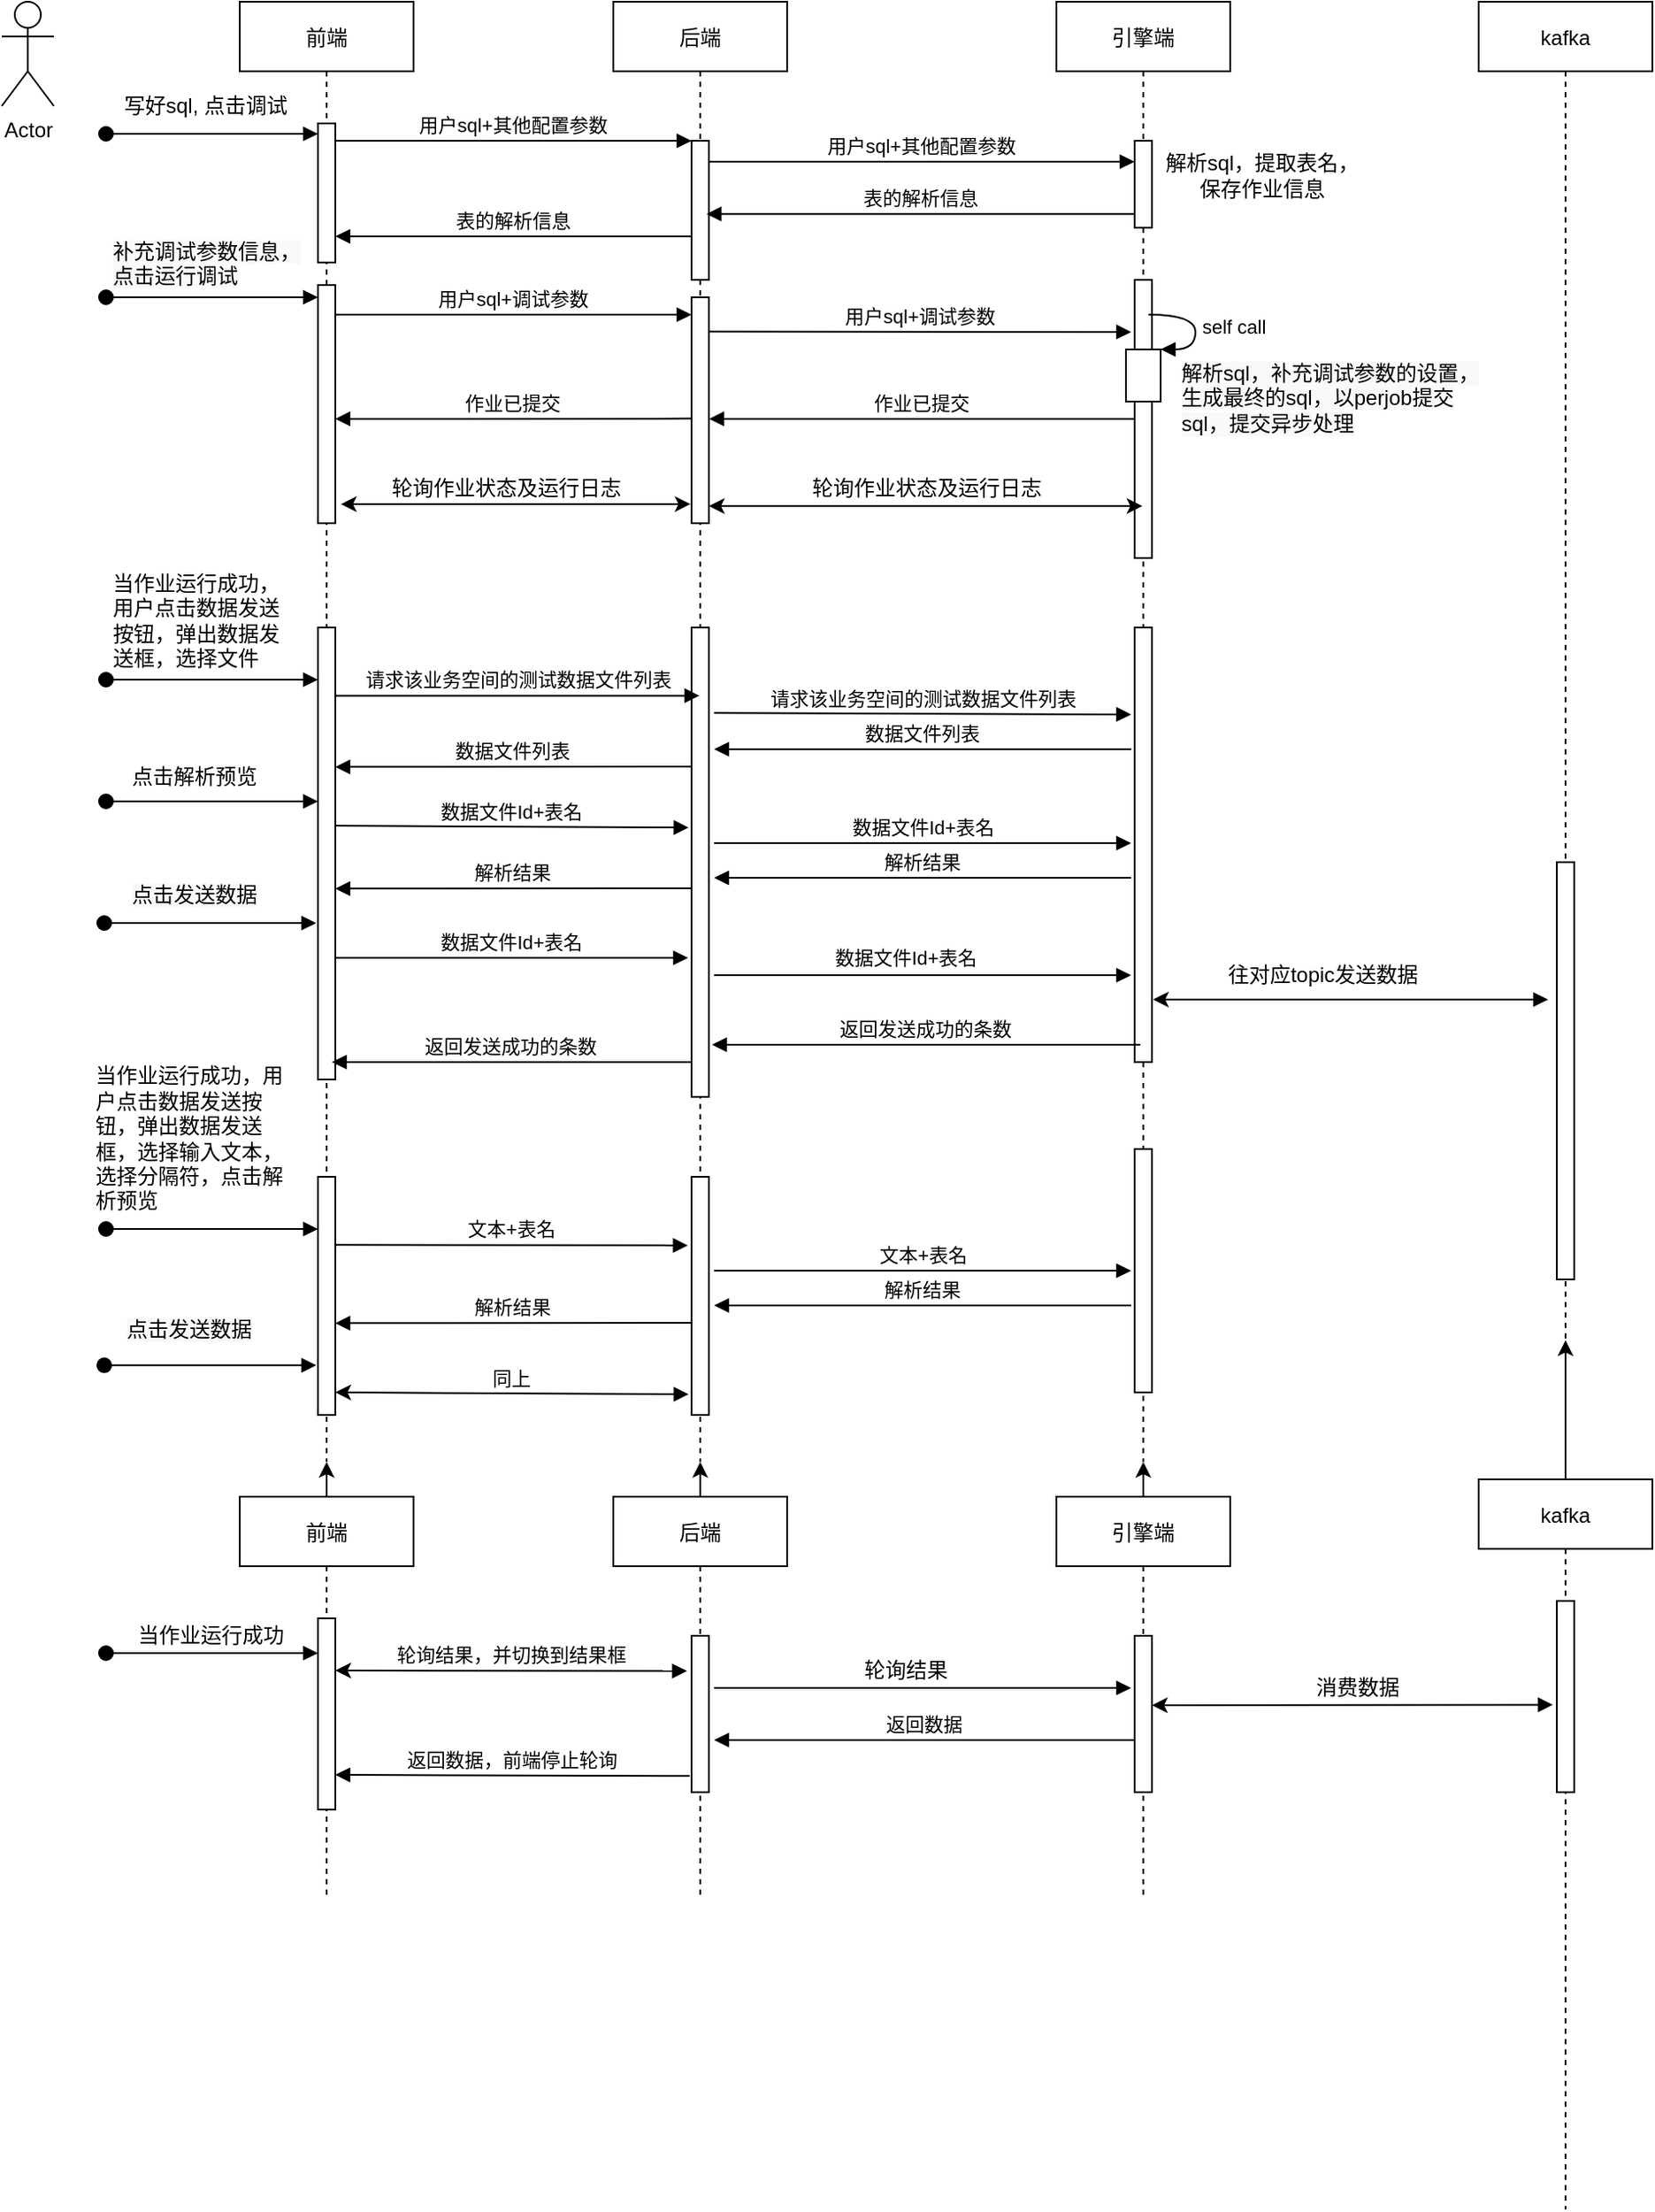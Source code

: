 <mxfile version="17.4.6" type="github">
  <diagram id="kgpKYQtTHZ0yAKxKKP6v" name="Page-1">
    <mxGraphModel dx="1251" dy="895" grid="1" gridSize="10" guides="1" tooltips="1" connect="1" arrows="1" fold="1" page="1" pageScale="1" pageWidth="1654" pageHeight="2336" math="0" shadow="0">
      <root>
        <mxCell id="0" />
        <mxCell id="1" parent="0" />
        <mxCell id="oJapSCUSkoISJzSFEWo4-111" value="" style="edgeStyle=orthogonalEdgeStyle;curved=1;rounded=0;orthogonalLoop=1;jettySize=auto;html=1;startArrow=classic;startFill=1;" edge="1" parent="1" source="3nuBFxr9cyL0pnOWT2aG-1" target="oJapSCUSkoISJzSFEWo4-104">
          <mxGeometry relative="1" as="geometry" />
        </mxCell>
        <mxCell id="3nuBFxr9cyL0pnOWT2aG-1" value="前端" style="shape=umlLifeline;perimeter=lifelinePerimeter;container=1;collapsible=0;recursiveResize=0;rounded=0;shadow=0;strokeWidth=1;" parent="1" vertex="1">
          <mxGeometry x="167" y="80" width="100" height="840" as="geometry" />
        </mxCell>
        <mxCell id="3nuBFxr9cyL0pnOWT2aG-2" value="" style="points=[];perimeter=orthogonalPerimeter;rounded=0;shadow=0;strokeWidth=1;" parent="3nuBFxr9cyL0pnOWT2aG-1" vertex="1">
          <mxGeometry x="45" y="70" width="10" height="80" as="geometry" />
        </mxCell>
        <mxCell id="3nuBFxr9cyL0pnOWT2aG-3" value="" style="verticalAlign=bottom;startArrow=oval;endArrow=block;startSize=8;shadow=0;strokeWidth=1;" parent="3nuBFxr9cyL0pnOWT2aG-1" edge="1">
          <mxGeometry relative="1" as="geometry">
            <mxPoint x="-77" y="76" as="sourcePoint" />
            <mxPoint x="45" y="76" as="targetPoint" />
          </mxGeometry>
        </mxCell>
        <mxCell id="oJapSCUSkoISJzSFEWo4-22" value="" style="points=[];perimeter=orthogonalPerimeter;rounded=0;shadow=0;strokeWidth=1;" vertex="1" parent="3nuBFxr9cyL0pnOWT2aG-1">
          <mxGeometry x="45" y="163" width="10" height="137" as="geometry" />
        </mxCell>
        <mxCell id="oJapSCUSkoISJzSFEWo4-43" value="" style="points=[];perimeter=orthogonalPerimeter;rounded=0;shadow=0;strokeWidth=1;" vertex="1" parent="3nuBFxr9cyL0pnOWT2aG-1">
          <mxGeometry x="45" y="360" width="10" height="260" as="geometry" />
        </mxCell>
        <mxCell id="oJapSCUSkoISJzSFEWo4-44" value="" style="verticalAlign=bottom;startArrow=oval;endArrow=block;startSize=8;shadow=0;strokeWidth=1;" edge="1" parent="3nuBFxr9cyL0pnOWT2aG-1">
          <mxGeometry relative="1" as="geometry">
            <mxPoint x="-77" y="390.0" as="sourcePoint" />
            <mxPoint x="45" y="390.0" as="targetPoint" />
          </mxGeometry>
        </mxCell>
        <mxCell id="oJapSCUSkoISJzSFEWo4-71" value="" style="verticalAlign=bottom;startArrow=oval;endArrow=block;startSize=8;shadow=0;strokeWidth=1;" edge="1" parent="3nuBFxr9cyL0pnOWT2aG-1">
          <mxGeometry relative="1" as="geometry">
            <mxPoint x="-77" y="460" as="sourcePoint" />
            <mxPoint x="45" y="460" as="targetPoint" />
          </mxGeometry>
        </mxCell>
        <mxCell id="oJapSCUSkoISJzSFEWo4-120" value="" style="edgeStyle=orthogonalEdgeStyle;curved=1;rounded=0;orthogonalLoop=1;jettySize=auto;html=1;startArrow=classic;startFill=1;" edge="1" parent="1" source="3nuBFxr9cyL0pnOWT2aG-5" target="oJapSCUSkoISJzSFEWo4-112">
          <mxGeometry relative="1" as="geometry" />
        </mxCell>
        <mxCell id="3nuBFxr9cyL0pnOWT2aG-5" value="后端" style="shape=umlLifeline;perimeter=lifelinePerimeter;container=1;collapsible=0;recursiveResize=0;rounded=0;shadow=0;strokeWidth=1;" parent="1" vertex="1">
          <mxGeometry x="382" y="80" width="100" height="840" as="geometry" />
        </mxCell>
        <mxCell id="3nuBFxr9cyL0pnOWT2aG-6" value="" style="points=[];perimeter=orthogonalPerimeter;rounded=0;shadow=0;strokeWidth=1;" parent="3nuBFxr9cyL0pnOWT2aG-5" vertex="1">
          <mxGeometry x="45" y="80" width="10" height="80" as="geometry" />
        </mxCell>
        <mxCell id="oJapSCUSkoISJzSFEWo4-23" value="" style="points=[];perimeter=orthogonalPerimeter;rounded=0;shadow=0;strokeWidth=1;" vertex="1" parent="3nuBFxr9cyL0pnOWT2aG-5">
          <mxGeometry x="45" y="170" width="10" height="130" as="geometry" />
        </mxCell>
        <mxCell id="oJapSCUSkoISJzSFEWo4-57" value="" style="points=[];perimeter=orthogonalPerimeter;rounded=0;shadow=0;strokeWidth=1;" vertex="1" parent="3nuBFxr9cyL0pnOWT2aG-5">
          <mxGeometry x="45" y="360" width="10" height="270" as="geometry" />
        </mxCell>
        <mxCell id="oJapSCUSkoISJzSFEWo4-63" value="" style="points=[];perimeter=orthogonalPerimeter;rounded=0;shadow=0;strokeWidth=1;" vertex="1" parent="3nuBFxr9cyL0pnOWT2aG-5">
          <mxGeometry x="-170" y="676" width="10" height="137" as="geometry" />
        </mxCell>
        <mxCell id="oJapSCUSkoISJzSFEWo4-64" value="" style="verticalAlign=bottom;startArrow=oval;endArrow=block;startSize=8;shadow=0;strokeWidth=1;" edge="1" parent="3nuBFxr9cyL0pnOWT2aG-5">
          <mxGeometry relative="1" as="geometry">
            <mxPoint x="-292" y="706" as="sourcePoint" />
            <mxPoint x="-170" y="706" as="targetPoint" />
          </mxGeometry>
        </mxCell>
        <mxCell id="oJapSCUSkoISJzSFEWo4-65" value="" style="points=[];perimeter=orthogonalPerimeter;rounded=0;shadow=0;strokeWidth=1;" vertex="1" parent="3nuBFxr9cyL0pnOWT2aG-5">
          <mxGeometry x="45" y="676" width="10" height="137" as="geometry" />
        </mxCell>
        <mxCell id="oJapSCUSkoISJzSFEWo4-67" value="文本+表名" style="html=1;verticalAlign=bottom;endArrow=block;rounded=0;curved=1;entryX=-0.211;entryY=0.288;entryDx=0;entryDy=0;entryPerimeter=0;exitX=1.049;exitY=0.286;exitDx=0;exitDy=0;exitPerimeter=0;" edge="1" parent="3nuBFxr9cyL0pnOWT2aG-5" source="oJapSCUSkoISJzSFEWo4-63" target="oJapSCUSkoISJzSFEWo4-65">
          <mxGeometry width="80" relative="1" as="geometry">
            <mxPoint x="-152" y="716" as="sourcePoint" />
            <mxPoint x="-82" y="716" as="targetPoint" />
          </mxGeometry>
        </mxCell>
        <mxCell id="3nuBFxr9cyL0pnOWT2aG-8" value="用户sql+其他配置参数" style="verticalAlign=bottom;endArrow=block;entryX=0;entryY=0;shadow=0;strokeWidth=1;" parent="1" source="3nuBFxr9cyL0pnOWT2aG-2" target="3nuBFxr9cyL0pnOWT2aG-6" edge="1">
          <mxGeometry relative="1" as="geometry">
            <mxPoint x="332" y="160" as="sourcePoint" />
          </mxGeometry>
        </mxCell>
        <mxCell id="3nuBFxr9cyL0pnOWT2aG-9" value="表的解析信息" style="verticalAlign=bottom;endArrow=block;shadow=0;strokeWidth=1;" parent="1" target="3nuBFxr9cyL0pnOWT2aG-2" edge="1">
          <mxGeometry relative="1" as="geometry">
            <mxPoint x="427" y="215" as="sourcePoint" />
            <mxPoint x="227" y="215" as="targetPoint" />
          </mxGeometry>
        </mxCell>
        <mxCell id="oJapSCUSkoISJzSFEWo4-128" value="" style="edgeStyle=orthogonalEdgeStyle;curved=1;rounded=0;orthogonalLoop=1;jettySize=auto;html=1;startArrow=classic;startFill=1;" edge="1" parent="1" source="oJapSCUSkoISJzSFEWo4-1" target="oJapSCUSkoISJzSFEWo4-121">
          <mxGeometry relative="1" as="geometry" />
        </mxCell>
        <mxCell id="oJapSCUSkoISJzSFEWo4-1" value="引擎端" style="shape=umlLifeline;perimeter=lifelinePerimeter;container=1;collapsible=0;recursiveResize=0;rounded=0;shadow=0;strokeWidth=1;" vertex="1" parent="1">
          <mxGeometry x="637" y="80" width="100" height="840" as="geometry" />
        </mxCell>
        <mxCell id="oJapSCUSkoISJzSFEWo4-2" value="" style="points=[];perimeter=orthogonalPerimeter;rounded=0;shadow=0;strokeWidth=1;" vertex="1" parent="oJapSCUSkoISJzSFEWo4-1">
          <mxGeometry x="45" y="80" width="10" height="50" as="geometry" />
        </mxCell>
        <mxCell id="oJapSCUSkoISJzSFEWo4-24" value="" style="points=[];perimeter=orthogonalPerimeter;rounded=0;shadow=0;strokeWidth=1;" vertex="1" parent="oJapSCUSkoISJzSFEWo4-1">
          <mxGeometry x="45" y="160" width="10" height="160" as="geometry" />
        </mxCell>
        <mxCell id="oJapSCUSkoISJzSFEWo4-53" value="" style="html=1;points=[];perimeter=orthogonalPerimeter;" vertex="1" parent="oJapSCUSkoISJzSFEWo4-1">
          <mxGeometry x="40" y="200" width="20" height="30" as="geometry" />
        </mxCell>
        <mxCell id="oJapSCUSkoISJzSFEWo4-54" value="self call" style="edgeStyle=orthogonalEdgeStyle;html=1;align=left;spacingLeft=2;endArrow=block;rounded=0;entryX=1;entryY=0;curved=1;" edge="1" target="oJapSCUSkoISJzSFEWo4-53" parent="oJapSCUSkoISJzSFEWo4-1">
          <mxGeometry relative="1" as="geometry">
            <mxPoint x="53" y="180" as="sourcePoint" />
            <Array as="points">
              <mxPoint x="80" y="180" />
            </Array>
          </mxGeometry>
        </mxCell>
        <mxCell id="oJapSCUSkoISJzSFEWo4-33" value="作业已提交" style="verticalAlign=bottom;endArrow=block;shadow=0;strokeWidth=1;entryX=1.017;entryY=0.538;entryDx=0;entryDy=0;entryPerimeter=0;" edge="1" parent="oJapSCUSkoISJzSFEWo4-1" target="oJapSCUSkoISJzSFEWo4-23">
          <mxGeometry relative="1" as="geometry">
            <mxPoint x="45" y="240" as="sourcePoint" />
            <mxPoint x="-197" y="240" as="targetPoint" />
          </mxGeometry>
        </mxCell>
        <mxCell id="oJapSCUSkoISJzSFEWo4-74" value="" style="points=[];perimeter=orthogonalPerimeter;rounded=0;shadow=0;strokeWidth=1;" vertex="1" parent="oJapSCUSkoISJzSFEWo4-1">
          <mxGeometry x="45" y="360" width="10" height="250" as="geometry" />
        </mxCell>
        <mxCell id="oJapSCUSkoISJzSFEWo4-10" value="用户sql+其他配置参数" style="verticalAlign=bottom;endArrow=block;shadow=0;strokeWidth=1;" edge="1" parent="1" target="oJapSCUSkoISJzSFEWo4-2">
          <mxGeometry relative="1" as="geometry">
            <mxPoint x="437" y="172" as="sourcePoint" />
            <mxPoint x="680" y="172" as="targetPoint" />
          </mxGeometry>
        </mxCell>
        <mxCell id="oJapSCUSkoISJzSFEWo4-12" value="表的解析信息" style="verticalAlign=bottom;endArrow=block;shadow=0;strokeWidth=1;entryX=0.864;entryY=0.264;entryDx=0;entryDy=0;entryPerimeter=0;" edge="1" parent="1">
          <mxGeometry relative="1" as="geometry">
            <mxPoint x="682" y="202.12" as="sourcePoint" />
            <mxPoint x="435.64" y="202.12" as="targetPoint" />
          </mxGeometry>
        </mxCell>
        <mxCell id="oJapSCUSkoISJzSFEWo4-16" value="用户sql+调试参数" style="verticalAlign=bottom;endArrow=block;entryX=0;entryY=0;shadow=0;strokeWidth=1;" edge="1" parent="1">
          <mxGeometry relative="1" as="geometry">
            <mxPoint x="222" y="260.0" as="sourcePoint" />
            <mxPoint x="427" y="260.0" as="targetPoint" />
          </mxGeometry>
        </mxCell>
        <mxCell id="oJapSCUSkoISJzSFEWo4-17" value="Actor" style="shape=umlActor;verticalLabelPosition=bottom;verticalAlign=top;html=1;outlineConnect=0;" vertex="1" parent="1">
          <mxGeometry x="30" y="80" width="30" height="60" as="geometry" />
        </mxCell>
        <mxCell id="oJapSCUSkoISJzSFEWo4-18" value="" style="verticalAlign=bottom;startArrow=oval;endArrow=block;startSize=8;shadow=0;strokeWidth=1;" edge="1" parent="1" target="oJapSCUSkoISJzSFEWo4-22">
          <mxGeometry relative="1" as="geometry">
            <mxPoint x="90" y="250" as="sourcePoint" />
            <mxPoint x="210" y="249" as="targetPoint" />
          </mxGeometry>
        </mxCell>
        <mxCell id="oJapSCUSkoISJzSFEWo4-26" value="解析sql，提取表名，&lt;br&gt;保存作业信息" style="text;html=1;align=center;verticalAlign=middle;resizable=0;points=[];autosize=1;strokeColor=none;fillColor=none;" vertex="1" parent="1">
          <mxGeometry x="690" y="165" width="130" height="30" as="geometry" />
        </mxCell>
        <mxCell id="oJapSCUSkoISJzSFEWo4-9" value="写好sql, 点击调试" style="text;html=1;align=center;verticalAlign=middle;resizable=0;points=[];autosize=1;strokeColor=none;fillColor=none;" vertex="1" parent="1">
          <mxGeometry x="92" y="130" width="110" height="20" as="geometry" />
        </mxCell>
        <mxCell id="oJapSCUSkoISJzSFEWo4-27" value="用户sql+调试参数" style="verticalAlign=bottom;endArrow=block;shadow=0;strokeWidth=1;exitX=1.017;exitY=0.152;exitDx=0;exitDy=0;exitPerimeter=0;" edge="1" parent="1" source="oJapSCUSkoISJzSFEWo4-23">
          <mxGeometry relative="1" as="geometry">
            <mxPoint x="440" y="270" as="sourcePoint" />
            <mxPoint x="680" y="270" as="targetPoint" />
          </mxGeometry>
        </mxCell>
        <mxCell id="oJapSCUSkoISJzSFEWo4-31" value="&lt;span style=&quot;color: rgb(0 , 0 , 0) ; font-family: &amp;#34;helvetica&amp;#34; ; font-size: 12px ; font-style: normal ; font-weight: 400 ; letter-spacing: normal ; text-align: left ; text-indent: 0px ; text-transform: none ; word-spacing: 0px ; background-color: rgb(248 , 249 , 250) ; display: inline ; float: none&quot;&gt;解析sql，补充调试参数的设置，生成最终的sql，以perjob提交sql，提交异步处理&lt;/span&gt;" style="text;whiteSpace=wrap;html=1;" vertex="1" parent="1">
          <mxGeometry x="707" y="280" width="183" height="50" as="geometry" />
        </mxCell>
        <mxCell id="oJapSCUSkoISJzSFEWo4-32" value="&lt;span style=&quot;color: rgb(0 , 0 , 0) ; font-family: &amp;#34;helvetica&amp;#34; ; font-size: 12px ; font-style: normal ; font-weight: 400 ; letter-spacing: normal ; text-align: center ; text-indent: 0px ; text-transform: none ; word-spacing: 0px ; background-color: rgb(248 , 249 , 250) ; display: inline ; float: none&quot;&gt;补充调试参数信息，&lt;br&gt;点击运行调试&lt;br&gt;&lt;/span&gt;" style="text;whiteSpace=wrap;html=1;" vertex="1" parent="1">
          <mxGeometry x="92" y="210" width="130" height="30" as="geometry" />
        </mxCell>
        <mxCell id="oJapSCUSkoISJzSFEWo4-34" value="作业已提交" style="verticalAlign=bottom;endArrow=block;shadow=0;strokeWidth=1;exitX=-0.033;exitY=0.537;exitDx=0;exitDy=0;exitPerimeter=0;" edge="1" parent="1" source="oJapSCUSkoISJzSFEWo4-23">
          <mxGeometry relative="1" as="geometry">
            <mxPoint x="420" y="320" as="sourcePoint" />
            <mxPoint x="222" y="320.0" as="targetPoint" />
          </mxGeometry>
        </mxCell>
        <mxCell id="oJapSCUSkoISJzSFEWo4-35" value="" style="endArrow=classic;startArrow=classic;html=1;rounded=0;curved=1;entryX=-0.058;entryY=0.915;entryDx=0;entryDy=0;entryPerimeter=0;exitX=1.316;exitY=0.92;exitDx=0;exitDy=0;exitPerimeter=0;" edge="1" parent="1" source="oJapSCUSkoISJzSFEWo4-22" target="oJapSCUSkoISJzSFEWo4-23">
          <mxGeometry width="50" height="50" relative="1" as="geometry">
            <mxPoint x="260" y="410" as="sourcePoint" />
            <mxPoint x="310" y="360" as="targetPoint" />
          </mxGeometry>
        </mxCell>
        <mxCell id="oJapSCUSkoISJzSFEWo4-40" value="轮询作业状态及运行日志" style="text;html=1;align=center;verticalAlign=middle;resizable=0;points=[];autosize=1;strokeColor=none;fillColor=none;" vertex="1" parent="1">
          <mxGeometry x="245" y="350" width="150" height="20" as="geometry" />
        </mxCell>
        <mxCell id="oJapSCUSkoISJzSFEWo4-41" value="" style="endArrow=classic;startArrow=classic;html=1;rounded=0;curved=1;exitX=1.316;exitY=0.92;exitDx=0;exitDy=0;exitPerimeter=0;" edge="1" parent="1" target="oJapSCUSkoISJzSFEWo4-1">
          <mxGeometry width="50" height="50" relative="1" as="geometry">
            <mxPoint x="437" y="370.09" as="sourcePoint" />
            <mxPoint x="680" y="370" as="targetPoint" />
          </mxGeometry>
        </mxCell>
        <mxCell id="oJapSCUSkoISJzSFEWo4-42" value="轮询作业状态及运行日志" style="text;html=1;align=center;verticalAlign=middle;resizable=0;points=[];autosize=1;strokeColor=none;fillColor=none;" vertex="1" parent="1">
          <mxGeometry x="487" y="350" width="150" height="20" as="geometry" />
        </mxCell>
        <mxCell id="oJapSCUSkoISJzSFEWo4-137" value="" style="edgeStyle=orthogonalEdgeStyle;curved=1;rounded=0;orthogonalLoop=1;jettySize=auto;html=1;startArrow=classic;startFill=1;" edge="1" parent="1" source="oJapSCUSkoISJzSFEWo4-47" target="oJapSCUSkoISJzSFEWo4-134">
          <mxGeometry relative="1" as="geometry" />
        </mxCell>
        <mxCell id="oJapSCUSkoISJzSFEWo4-47" value="kafka" style="shape=umlLifeline;perimeter=lifelinePerimeter;container=1;collapsible=0;recursiveResize=0;rounded=0;shadow=0;strokeWidth=1;" vertex="1" parent="1">
          <mxGeometry x="880" y="80" width="100" height="770" as="geometry" />
        </mxCell>
        <mxCell id="oJapSCUSkoISJzSFEWo4-49" value="" style="points=[];perimeter=orthogonalPerimeter;rounded=0;shadow=0;strokeWidth=1;" vertex="1" parent="oJapSCUSkoISJzSFEWo4-47">
          <mxGeometry x="45" y="495" width="10" height="240" as="geometry" />
        </mxCell>
        <mxCell id="oJapSCUSkoISJzSFEWo4-86" value="" style="html=1;verticalAlign=bottom;endArrow=block;rounded=0;curved=1;exitX=1.06;exitY=0.856;exitDx=0;exitDy=0;exitPerimeter=0;startArrow=classic;startFill=1;" edge="1" parent="oJapSCUSkoISJzSFEWo4-47" source="oJapSCUSkoISJzSFEWo4-74">
          <mxGeometry width="80" relative="1" as="geometry">
            <mxPoint x="-180" y="570" as="sourcePoint" />
            <mxPoint x="40" y="574" as="targetPoint" />
          </mxGeometry>
        </mxCell>
        <mxCell id="oJapSCUSkoISJzSFEWo4-45" value="当作业运行成功，用户点击数据发送按钮，弹出数据发送框，选择文件" style="text;html=1;strokeColor=none;fillColor=none;align=left;verticalAlign=middle;whiteSpace=wrap;rounded=0;" vertex="1" parent="1">
          <mxGeometry x="92" y="410" width="108" height="51" as="geometry" />
        </mxCell>
        <mxCell id="oJapSCUSkoISJzSFEWo4-56" value="请求该业务空间的测试数据文件列表" style="html=1;verticalAlign=bottom;endArrow=block;rounded=0;curved=1;exitX=1.049;exitY=0.286;exitDx=0;exitDy=0;exitPerimeter=0;" edge="1" parent="1">
          <mxGeometry width="80" relative="1" as="geometry">
            <mxPoint x="222.49" y="479.2" as="sourcePoint" />
            <mxPoint x="431.5" y="479.2" as="targetPoint" />
          </mxGeometry>
        </mxCell>
        <mxCell id="oJapSCUSkoISJzSFEWo4-69" value="数据文件列表" style="verticalAlign=bottom;endArrow=block;shadow=0;strokeWidth=1;exitX=-0.033;exitY=0.537;exitDx=0;exitDy=0;exitPerimeter=0;" edge="1" parent="1">
          <mxGeometry relative="1" as="geometry">
            <mxPoint x="426.67" y="520" as="sourcePoint" />
            <mxPoint x="222" y="520.19" as="targetPoint" />
          </mxGeometry>
        </mxCell>
        <mxCell id="oJapSCUSkoISJzSFEWo4-72" value="点击解析预览" style="text;html=1;strokeColor=none;fillColor=none;align=left;verticalAlign=middle;whiteSpace=wrap;rounded=0;" vertex="1" parent="1">
          <mxGeometry x="103" y="500" width="108" height="51" as="geometry" />
        </mxCell>
        <mxCell id="oJapSCUSkoISJzSFEWo4-73" value="数据文件Id+表名" style="html=1;verticalAlign=bottom;endArrow=block;rounded=0;curved=1;entryX=-0.119;entryY=0.294;entryDx=0;entryDy=0;entryPerimeter=0;exitX=1.049;exitY=0.286;exitDx=0;exitDy=0;exitPerimeter=0;" edge="1" parent="1">
          <mxGeometry width="80" relative="1" as="geometry">
            <mxPoint x="222" y="554.002" as="sourcePoint" />
            <mxPoint x="425.32" y="555.098" as="targetPoint" />
          </mxGeometry>
        </mxCell>
        <mxCell id="oJapSCUSkoISJzSFEWo4-75" value="请求该业务空间的测试数据文件列表" style="html=1;verticalAlign=bottom;endArrow=block;rounded=0;curved=1;exitX=1.049;exitY=0.286;exitDx=0;exitDy=0;exitPerimeter=0;" edge="1" parent="1">
          <mxGeometry width="80" relative="1" as="geometry">
            <mxPoint x="440" y="489.182" as="sourcePoint" />
            <mxPoint x="680" y="490" as="targetPoint" />
          </mxGeometry>
        </mxCell>
        <mxCell id="oJapSCUSkoISJzSFEWo4-76" value="数据文件列表" style="verticalAlign=bottom;endArrow=block;shadow=0;strokeWidth=1;" edge="1" parent="1">
          <mxGeometry relative="1" as="geometry">
            <mxPoint x="680" y="510" as="sourcePoint" />
            <mxPoint x="440" y="510" as="targetPoint" />
          </mxGeometry>
        </mxCell>
        <mxCell id="oJapSCUSkoISJzSFEWo4-77" value="数据文件Id+表名" style="html=1;verticalAlign=bottom;endArrow=block;rounded=0;curved=1;exitX=1.049;exitY=0.286;exitDx=0;exitDy=0;exitPerimeter=0;" edge="1" parent="1">
          <mxGeometry width="80" relative="1" as="geometry">
            <mxPoint x="440" y="564.002" as="sourcePoint" />
            <mxPoint x="680" y="564" as="targetPoint" />
          </mxGeometry>
        </mxCell>
        <mxCell id="oJapSCUSkoISJzSFEWo4-78" value="解析结果" style="verticalAlign=bottom;endArrow=block;shadow=0;strokeWidth=1;exitX=-0.033;exitY=0.537;exitDx=0;exitDy=0;exitPerimeter=0;" edge="1" parent="1">
          <mxGeometry relative="1" as="geometry">
            <mxPoint x="426.67" y="590" as="sourcePoint" />
            <mxPoint x="222" y="590.19" as="targetPoint" />
          </mxGeometry>
        </mxCell>
        <mxCell id="oJapSCUSkoISJzSFEWo4-79" value="解析结果" style="verticalAlign=bottom;endArrow=block;shadow=0;strokeWidth=1;" edge="1" parent="1">
          <mxGeometry relative="1" as="geometry">
            <mxPoint x="680" y="584" as="sourcePoint" />
            <mxPoint x="440" y="584" as="targetPoint" />
          </mxGeometry>
        </mxCell>
        <mxCell id="oJapSCUSkoISJzSFEWo4-80" value="" style="verticalAlign=bottom;startArrow=oval;endArrow=block;startSize=8;shadow=0;strokeWidth=1;" edge="1" parent="1">
          <mxGeometry relative="1" as="geometry">
            <mxPoint x="89" y="610" as="sourcePoint" />
            <mxPoint x="211" y="610" as="targetPoint" />
          </mxGeometry>
        </mxCell>
        <mxCell id="oJapSCUSkoISJzSFEWo4-81" value="&lt;span style=&quot;color: rgb(0 , 0 , 0) ; font-family: &amp;#34;helvetica&amp;#34; ; font-size: 12px ; font-style: normal ; font-weight: 400 ; letter-spacing: normal ; text-align: left ; text-indent: 0px ; text-transform: none ; word-spacing: 0px ; background-color: rgb(248 , 249 , 250) ; display: inline ; float: none&quot;&gt;点击发送数据&lt;/span&gt;" style="text;whiteSpace=wrap;html=1;" vertex="1" parent="1">
          <mxGeometry x="103" y="580" width="100" height="30" as="geometry" />
        </mxCell>
        <mxCell id="oJapSCUSkoISJzSFEWo4-82" value="数据文件Id+表名" style="html=1;verticalAlign=bottom;endArrow=block;rounded=0;curved=1;exitX=1.049;exitY=0.286;exitDx=0;exitDy=0;exitPerimeter=0;" edge="1" parent="1">
          <mxGeometry width="80" relative="1" as="geometry">
            <mxPoint x="222" y="630.002" as="sourcePoint" />
            <mxPoint x="425" y="630" as="targetPoint" />
          </mxGeometry>
        </mxCell>
        <mxCell id="oJapSCUSkoISJzSFEWo4-83" value="" style="html=1;verticalAlign=bottom;endArrow=block;rounded=0;curved=1;" edge="1" parent="1">
          <mxGeometry width="80" relative="1" as="geometry">
            <mxPoint x="440" y="640" as="sourcePoint" />
            <mxPoint x="680" y="640" as="targetPoint" />
          </mxGeometry>
        </mxCell>
        <mxCell id="oJapSCUSkoISJzSFEWo4-85" value="&lt;span style=&quot;font-size: 11px ; background-color: rgb(255 , 255 , 255)&quot;&gt;数据文件Id+表名&lt;/span&gt;" style="text;html=1;align=center;verticalAlign=middle;resizable=0;points=[];autosize=1;strokeColor=none;fillColor=none;" vertex="1" parent="1">
          <mxGeometry x="500" y="620" width="100" height="20" as="geometry" />
        </mxCell>
        <mxCell id="oJapSCUSkoISJzSFEWo4-87" value="往对应topic发送数据" style="text;html=1;align=center;verticalAlign=middle;resizable=0;points=[];autosize=1;strokeColor=none;fillColor=none;" vertex="1" parent="1">
          <mxGeometry x="730" y="630" width="120" height="20" as="geometry" />
        </mxCell>
        <mxCell id="oJapSCUSkoISJzSFEWo4-88" value="返回发送成功的条数" style="verticalAlign=bottom;endArrow=block;shadow=0;strokeWidth=1;" edge="1" parent="1">
          <mxGeometry relative="1" as="geometry">
            <mxPoint x="685.25" y="680" as="sourcePoint" />
            <mxPoint x="438.75" y="680" as="targetPoint" />
          </mxGeometry>
        </mxCell>
        <mxCell id="oJapSCUSkoISJzSFEWo4-89" value="返回发送成功的条数" style="verticalAlign=bottom;endArrow=block;shadow=0;strokeWidth=1;" edge="1" parent="1">
          <mxGeometry relative="1" as="geometry">
            <mxPoint x="426.5" y="690" as="sourcePoint" />
            <mxPoint x="220" y="690" as="targetPoint" />
          </mxGeometry>
        </mxCell>
        <mxCell id="oJapSCUSkoISJzSFEWo4-90" value="文本+表名" style="html=1;verticalAlign=bottom;endArrow=block;rounded=0;curved=1;exitX=1.049;exitY=0.286;exitDx=0;exitDy=0;exitPerimeter=0;" edge="1" parent="1">
          <mxGeometry width="80" relative="1" as="geometry">
            <mxPoint x="440" y="810.002" as="sourcePoint" />
            <mxPoint x="680" y="810" as="targetPoint" />
          </mxGeometry>
        </mxCell>
        <mxCell id="oJapSCUSkoISJzSFEWo4-91" value="" style="points=[];perimeter=orthogonalPerimeter;rounded=0;shadow=0;strokeWidth=1;" vertex="1" parent="1">
          <mxGeometry x="682" y="740" width="10" height="140" as="geometry" />
        </mxCell>
        <mxCell id="oJapSCUSkoISJzSFEWo4-92" value="解析结果" style="verticalAlign=bottom;endArrow=block;shadow=0;strokeWidth=1;" edge="1" parent="1">
          <mxGeometry relative="1" as="geometry">
            <mxPoint x="680" y="830" as="sourcePoint" />
            <mxPoint x="440" y="830" as="targetPoint" />
          </mxGeometry>
        </mxCell>
        <mxCell id="oJapSCUSkoISJzSFEWo4-93" value="解析结果" style="verticalAlign=bottom;endArrow=block;shadow=0;strokeWidth=1;exitX=-0.033;exitY=0.537;exitDx=0;exitDy=0;exitPerimeter=0;" edge="1" parent="1">
          <mxGeometry relative="1" as="geometry">
            <mxPoint x="426.67" y="840" as="sourcePoint" />
            <mxPoint x="222" y="840.19" as="targetPoint" />
          </mxGeometry>
        </mxCell>
        <mxCell id="oJapSCUSkoISJzSFEWo4-66" value="当作业运行成功，用户点击数据发送按钮，弹出数据发送框，选择输入文本，选择分隔符，点击解析预览" style="text;html=1;strokeColor=none;fillColor=none;align=left;verticalAlign=middle;whiteSpace=wrap;rounded=0;" vertex="1" parent="1">
          <mxGeometry x="82" y="700" width="118" height="67" as="geometry" />
        </mxCell>
        <mxCell id="oJapSCUSkoISJzSFEWo4-94" value="" style="verticalAlign=bottom;startArrow=oval;endArrow=block;startSize=8;shadow=0;strokeWidth=1;" edge="1" parent="1">
          <mxGeometry relative="1" as="geometry">
            <mxPoint x="89" y="864.41" as="sourcePoint" />
            <mxPoint x="211" y="864.41" as="targetPoint" />
          </mxGeometry>
        </mxCell>
        <mxCell id="oJapSCUSkoISJzSFEWo4-95" value="&lt;span style=&quot;color: rgb(0 , 0 , 0) ; font-family: &amp;#34;helvetica&amp;#34; ; font-size: 12px ; font-style: normal ; font-weight: 400 ; letter-spacing: normal ; text-align: left ; text-indent: 0px ; text-transform: none ; word-spacing: 0px ; background-color: rgb(248 , 249 , 250) ; display: inline ; float: none&quot;&gt;点击发送数据&lt;/span&gt;" style="text;whiteSpace=wrap;html=1;" vertex="1" parent="1">
          <mxGeometry x="100" y="830" width="100" height="30" as="geometry" />
        </mxCell>
        <mxCell id="oJapSCUSkoISJzSFEWo4-96" value="同上" style="html=1;verticalAlign=bottom;endArrow=block;rounded=0;curved=1;entryX=-0.119;entryY=0.294;entryDx=0;entryDy=0;entryPerimeter=0;exitX=1.049;exitY=0.286;exitDx=0;exitDy=0;exitPerimeter=0;startArrow=classic;startFill=1;" edge="1" parent="1">
          <mxGeometry width="80" relative="1" as="geometry">
            <mxPoint x="222" y="880.002" as="sourcePoint" />
            <mxPoint x="425.32" y="881.098" as="targetPoint" />
          </mxGeometry>
        </mxCell>
        <mxCell id="oJapSCUSkoISJzSFEWo4-104" value="前端" style="shape=umlLifeline;perimeter=lifelinePerimeter;container=1;collapsible=0;recursiveResize=0;rounded=0;shadow=0;strokeWidth=1;" vertex="1" parent="1">
          <mxGeometry x="167" y="940" width="100" height="230" as="geometry" />
        </mxCell>
        <mxCell id="oJapSCUSkoISJzSFEWo4-105" value="" style="points=[];perimeter=orthogonalPerimeter;rounded=0;shadow=0;strokeWidth=1;" vertex="1" parent="oJapSCUSkoISJzSFEWo4-104">
          <mxGeometry x="45" y="70" width="10" height="110" as="geometry" />
        </mxCell>
        <mxCell id="oJapSCUSkoISJzSFEWo4-112" value="后端" style="shape=umlLifeline;perimeter=lifelinePerimeter;container=1;collapsible=0;recursiveResize=0;rounded=0;shadow=0;strokeWidth=1;" vertex="1" parent="1">
          <mxGeometry x="382" y="940" width="100" height="230" as="geometry" />
        </mxCell>
        <mxCell id="oJapSCUSkoISJzSFEWo4-113" value="" style="points=[];perimeter=orthogonalPerimeter;rounded=0;shadow=0;strokeWidth=1;" vertex="1" parent="oJapSCUSkoISJzSFEWo4-112">
          <mxGeometry x="45" y="80" width="10" height="90" as="geometry" />
        </mxCell>
        <mxCell id="oJapSCUSkoISJzSFEWo4-121" value="引擎端" style="shape=umlLifeline;perimeter=lifelinePerimeter;container=1;collapsible=0;recursiveResize=0;rounded=0;shadow=0;strokeWidth=1;" vertex="1" parent="1">
          <mxGeometry x="637" y="940" width="100" height="230" as="geometry" />
        </mxCell>
        <mxCell id="oJapSCUSkoISJzSFEWo4-122" value="" style="points=[];perimeter=orthogonalPerimeter;rounded=0;shadow=0;strokeWidth=1;" vertex="1" parent="oJapSCUSkoISJzSFEWo4-121">
          <mxGeometry x="45" y="80" width="10" height="90" as="geometry" />
        </mxCell>
        <mxCell id="oJapSCUSkoISJzSFEWo4-106" value="" style="verticalAlign=bottom;startArrow=oval;endArrow=block;startSize=8;shadow=0;strokeWidth=1;" edge="1" parent="1">
          <mxGeometry relative="1" as="geometry">
            <mxPoint x="90" y="1030" as="sourcePoint" />
            <mxPoint x="212" y="1030" as="targetPoint" />
          </mxGeometry>
        </mxCell>
        <mxCell id="oJapSCUSkoISJzSFEWo4-129" value="当作业运行成功" style="text;html=1;align=center;verticalAlign=middle;resizable=0;points=[];autosize=1;strokeColor=none;fillColor=none;" vertex="1" parent="1">
          <mxGeometry x="100" y="1010" width="100" height="20" as="geometry" />
        </mxCell>
        <mxCell id="oJapSCUSkoISJzSFEWo4-130" value="轮询结果，并切换到结果框" style="html=1;verticalAlign=bottom;endArrow=block;rounded=0;curved=1;entryX=-0.211;entryY=0.288;entryDx=0;entryDy=0;entryPerimeter=0;exitX=1.049;exitY=0.286;exitDx=0;exitDy=0;exitPerimeter=0;startArrow=classic;startFill=1;" edge="1" parent="1">
          <mxGeometry width="80" relative="1" as="geometry">
            <mxPoint x="222" y="1040.002" as="sourcePoint" />
            <mxPoint x="424.4" y="1040.276" as="targetPoint" />
          </mxGeometry>
        </mxCell>
        <mxCell id="oJapSCUSkoISJzSFEWo4-131" value="" style="html=1;verticalAlign=bottom;endArrow=block;rounded=0;curved=1;" edge="1" parent="1">
          <mxGeometry width="80" relative="1" as="geometry">
            <mxPoint x="440" y="1050" as="sourcePoint" />
            <mxPoint x="680" y="1050" as="targetPoint" />
          </mxGeometry>
        </mxCell>
        <mxCell id="oJapSCUSkoISJzSFEWo4-134" value="kafka" style="shape=umlLifeline;perimeter=lifelinePerimeter;container=1;collapsible=0;recursiveResize=0;rounded=0;shadow=0;strokeWidth=1;" vertex="1" parent="1">
          <mxGeometry x="880" y="930" width="100" height="420" as="geometry" />
        </mxCell>
        <mxCell id="oJapSCUSkoISJzSFEWo4-135" value="" style="points=[];perimeter=orthogonalPerimeter;rounded=0;shadow=0;strokeWidth=1;" vertex="1" parent="oJapSCUSkoISJzSFEWo4-134">
          <mxGeometry x="45" y="70" width="10" height="110" as="geometry" />
        </mxCell>
        <mxCell id="oJapSCUSkoISJzSFEWo4-138" value="" style="html=1;verticalAlign=bottom;endArrow=block;rounded=0;curved=1;entryX=-0.228;entryY=0.543;entryDx=0;entryDy=0;entryPerimeter=0;startArrow=classic;startFill=1;" edge="1" parent="1" target="oJapSCUSkoISJzSFEWo4-135">
          <mxGeometry width="80" relative="1" as="geometry">
            <mxPoint x="692" y="1060" as="sourcePoint" />
            <mxPoint x="920" y="1060" as="targetPoint" />
          </mxGeometry>
        </mxCell>
        <mxCell id="oJapSCUSkoISJzSFEWo4-139" value="轮询结果" style="text;html=1;align=center;verticalAlign=middle;resizable=0;points=[];autosize=1;strokeColor=none;fillColor=none;" vertex="1" parent="1">
          <mxGeometry x="520" y="1030" width="60" height="20" as="geometry" />
        </mxCell>
        <mxCell id="oJapSCUSkoISJzSFEWo4-143" value="消费数据" style="text;html=1;align=center;verticalAlign=middle;resizable=0;points=[];autosize=1;strokeColor=none;fillColor=none;" vertex="1" parent="1">
          <mxGeometry x="780" y="1040" width="60" height="20" as="geometry" />
        </mxCell>
        <mxCell id="oJapSCUSkoISJzSFEWo4-144" value="返回数据" style="verticalAlign=bottom;endArrow=block;shadow=0;strokeWidth=1;" edge="1" parent="1">
          <mxGeometry relative="1" as="geometry">
            <mxPoint x="682" y="1080" as="sourcePoint" />
            <mxPoint x="440" y="1080" as="targetPoint" />
          </mxGeometry>
        </mxCell>
        <mxCell id="oJapSCUSkoISJzSFEWo4-145" value="返回数据，前端停止轮询" style="verticalAlign=bottom;endArrow=block;shadow=0;strokeWidth=1;exitX=-0.107;exitY=0.896;exitDx=0;exitDy=0;exitPerimeter=0;" edge="1" parent="1" source="oJapSCUSkoISJzSFEWo4-113">
          <mxGeometry relative="1" as="geometry">
            <mxPoint x="420" y="1100" as="sourcePoint" />
            <mxPoint x="222.0" y="1100" as="targetPoint" />
          </mxGeometry>
        </mxCell>
      </root>
    </mxGraphModel>
  </diagram>
</mxfile>

